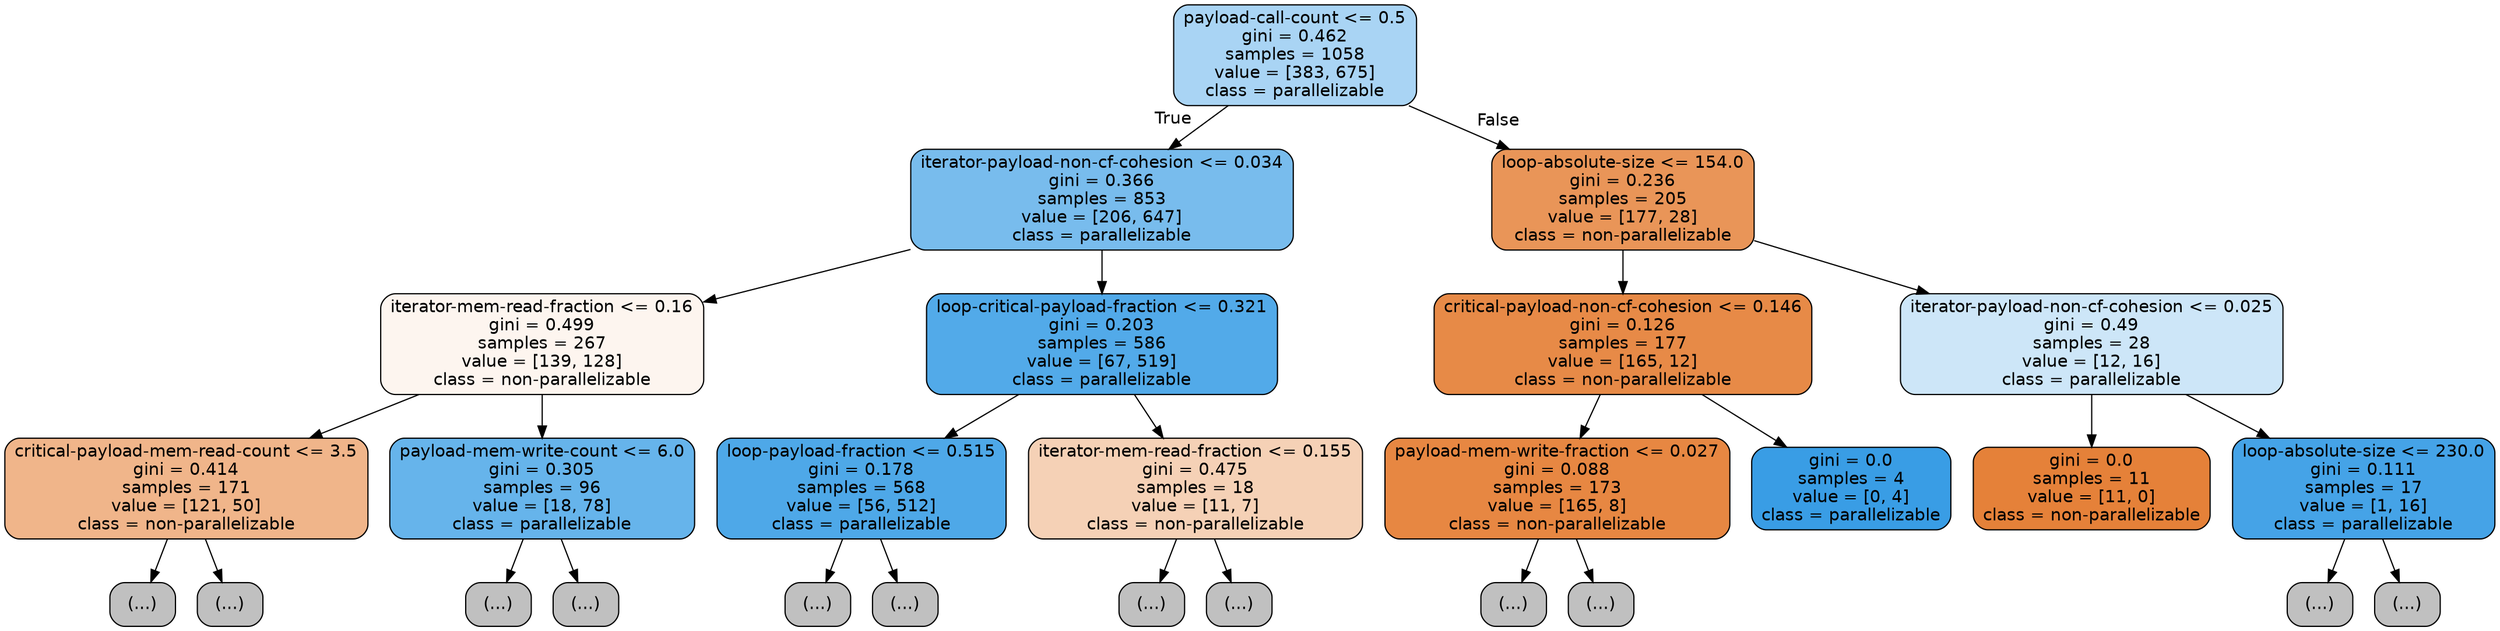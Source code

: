 digraph Tree {
node [shape=box, style="filled, rounded", color="black", fontname=helvetica] ;
edge [fontname=helvetica] ;
0 [label="payload-call-count <= 0.5\ngini = 0.462\nsamples = 1058\nvalue = [383, 675]\nclass = parallelizable", fillcolor="#399de56e"] ;
1 [label="iterator-payload-non-cf-cohesion <= 0.034\ngini = 0.366\nsamples = 853\nvalue = [206, 647]\nclass = parallelizable", fillcolor="#399de5ae"] ;
0 -> 1 [labeldistance=2.5, labelangle=45, headlabel="True"] ;
2 [label="iterator-mem-read-fraction <= 0.16\ngini = 0.499\nsamples = 267\nvalue = [139, 128]\nclass = non-parallelizable", fillcolor="#e5813914"] ;
1 -> 2 ;
3 [label="critical-payload-mem-read-count <= 3.5\ngini = 0.414\nsamples = 171\nvalue = [121, 50]\nclass = non-parallelizable", fillcolor="#e5813996"] ;
2 -> 3 ;
4 [label="(...)", fillcolor="#C0C0C0"] ;
3 -> 4 ;
49 [label="(...)", fillcolor="#C0C0C0"] ;
3 -> 49 ;
50 [label="payload-mem-write-count <= 6.0\ngini = 0.305\nsamples = 96\nvalue = [18, 78]\nclass = parallelizable", fillcolor="#399de5c4"] ;
2 -> 50 ;
51 [label="(...)", fillcolor="#C0C0C0"] ;
50 -> 51 ;
72 [label="(...)", fillcolor="#C0C0C0"] ;
50 -> 72 ;
73 [label="loop-critical-payload-fraction <= 0.321\ngini = 0.203\nsamples = 586\nvalue = [67, 519]\nclass = parallelizable", fillcolor="#399de5de"] ;
1 -> 73 ;
74 [label="loop-payload-fraction <= 0.515\ngini = 0.178\nsamples = 568\nvalue = [56, 512]\nclass = parallelizable", fillcolor="#399de5e3"] ;
73 -> 74 ;
75 [label="(...)", fillcolor="#C0C0C0"] ;
74 -> 75 ;
80 [label="(...)", fillcolor="#C0C0C0"] ;
74 -> 80 ;
163 [label="iterator-mem-read-fraction <= 0.155\ngini = 0.475\nsamples = 18\nvalue = [11, 7]\nclass = non-parallelizable", fillcolor="#e581395d"] ;
73 -> 163 ;
164 [label="(...)", fillcolor="#C0C0C0"] ;
163 -> 164 ;
169 [label="(...)", fillcolor="#C0C0C0"] ;
163 -> 169 ;
170 [label="loop-absolute-size <= 154.0\ngini = 0.236\nsamples = 205\nvalue = [177, 28]\nclass = non-parallelizable", fillcolor="#e58139d7"] ;
0 -> 170 [labeldistance=2.5, labelangle=-45, headlabel="False"] ;
171 [label="critical-payload-non-cf-cohesion <= 0.146\ngini = 0.126\nsamples = 177\nvalue = [165, 12]\nclass = non-parallelizable", fillcolor="#e58139ec"] ;
170 -> 171 ;
172 [label="payload-mem-write-fraction <= 0.027\ngini = 0.088\nsamples = 173\nvalue = [165, 8]\nclass = non-parallelizable", fillcolor="#e58139f3"] ;
171 -> 172 ;
173 [label="(...)", fillcolor="#C0C0C0"] ;
172 -> 173 ;
174 [label="(...)", fillcolor="#C0C0C0"] ;
172 -> 174 ;
189 [label="gini = 0.0\nsamples = 4\nvalue = [0, 4]\nclass = parallelizable", fillcolor="#399de5ff"] ;
171 -> 189 ;
190 [label="iterator-payload-non-cf-cohesion <= 0.025\ngini = 0.49\nsamples = 28\nvalue = [12, 16]\nclass = parallelizable", fillcolor="#399de540"] ;
170 -> 190 ;
191 [label="gini = 0.0\nsamples = 11\nvalue = [11, 0]\nclass = non-parallelizable", fillcolor="#e58139ff"] ;
190 -> 191 ;
192 [label="loop-absolute-size <= 230.0\ngini = 0.111\nsamples = 17\nvalue = [1, 16]\nclass = parallelizable", fillcolor="#399de5ef"] ;
190 -> 192 ;
193 [label="(...)", fillcolor="#C0C0C0"] ;
192 -> 193 ;
194 [label="(...)", fillcolor="#C0C0C0"] ;
192 -> 194 ;
}